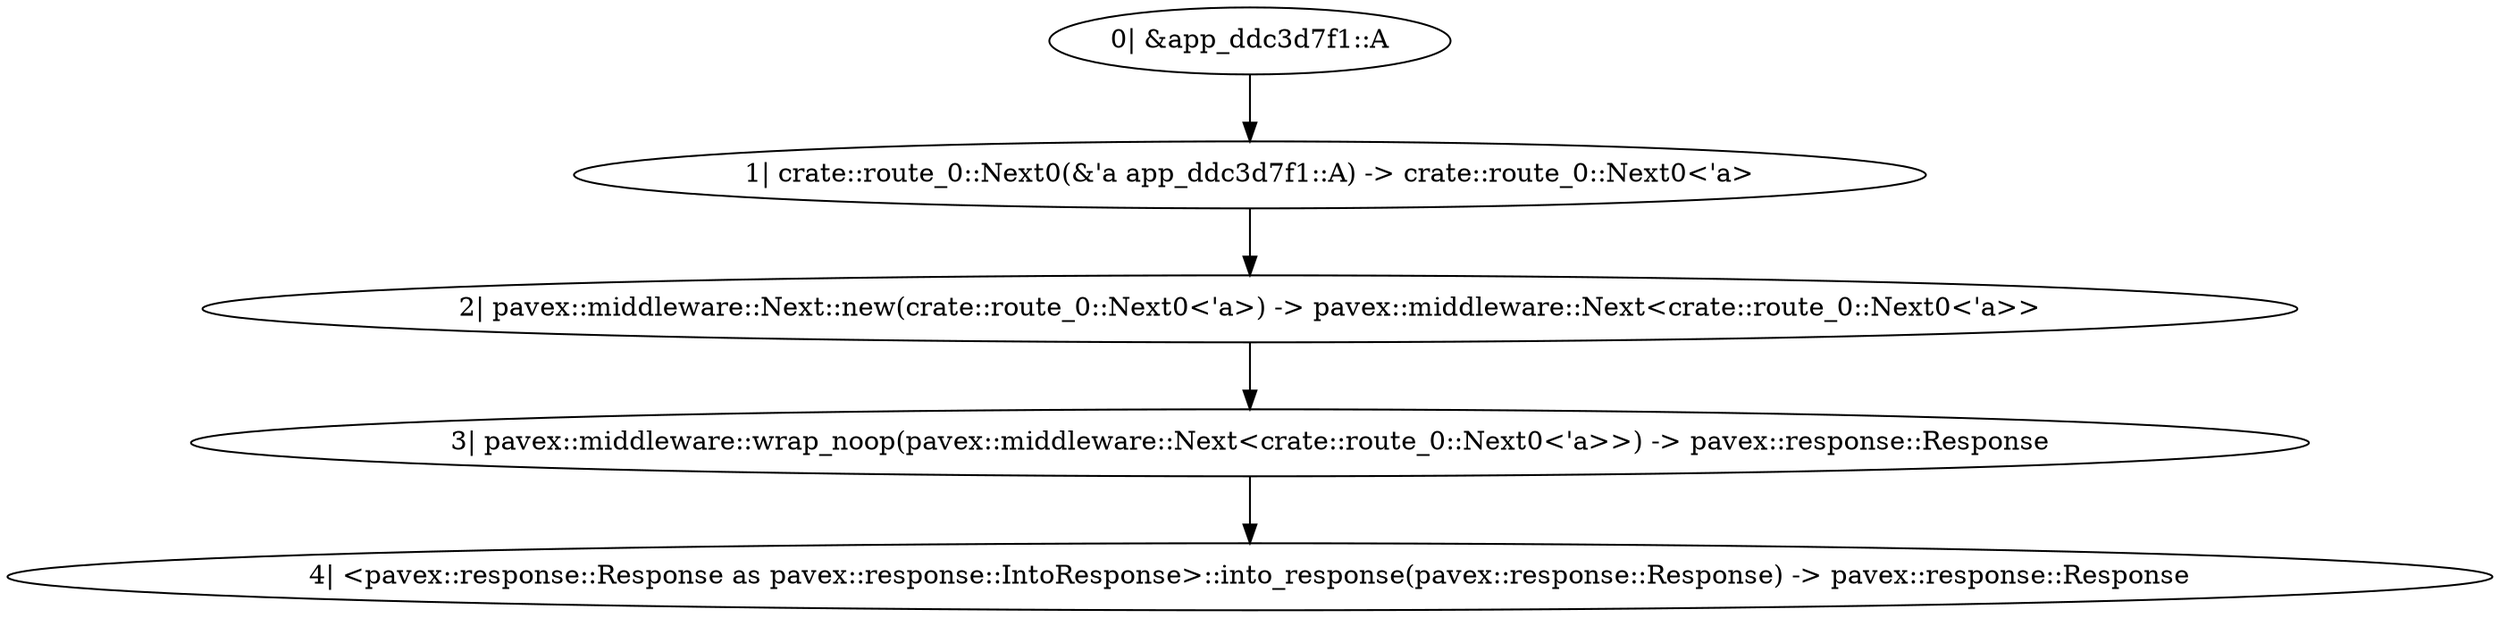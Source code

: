 digraph "GET / - 0" {
    0 [ label = "0| &app_ddc3d7f1::A"]
    1 [ label = "1| crate::route_0::Next0(&'a app_ddc3d7f1::A) -> crate::route_0::Next0<'a>"]
    2 [ label = "2| pavex::middleware::Next::new(crate::route_0::Next0<'a>) -> pavex::middleware::Next<crate::route_0::Next0<'a>>"]
    3 [ label = "3| pavex::middleware::wrap_noop(pavex::middleware::Next<crate::route_0::Next0<'a>>) -> pavex::response::Response"]
    4 [ label = "4| <pavex::response::Response as pavex::response::IntoResponse>::into_response(pavex::response::Response) -> pavex::response::Response"]
    2 -> 3 [ ]
    1 -> 2 [ ]
    3 -> 4 [ ]
    0 -> 1 [ ]
}

digraph "GET / - 1" {
    0 [ label = "0| &app_ddc3d7f1::A"]
    1 [ label = "1| app_ddc3d7f1::Generic::new(&''a app_ddc3d7f1::A) -> app_ddc3d7f1::Generic<'a>"]
    2 [ label = "2| app_ddc3d7f1::handler::<app_ddc3d7f1::Generic>(app_ddc3d7f1::Generic<''a>) -> http::StatusCode"]
    3 [ label = "3| <http::StatusCode as pavex::response::IntoResponse>::into_response(http::StatusCode) -> pavex::response::Response"]
    1 -> 2 [ ]
    2 -> 3 [ ]
    0 -> 1 [ ]
}

digraph "* * - 0" {
    0 [ label = "0| &pavex::router::AllowedMethods"]
    1 [ label = "1| crate::route_1::Next0(&'a pavex::router::AllowedMethods) -> crate::route_1::Next0<'a>"]
    2 [ label = "2| pavex::middleware::Next::new(crate::route_1::Next0<'a>) -> pavex::middleware::Next<crate::route_1::Next0<'a>>"]
    3 [ label = "3| pavex::middleware::wrap_noop(pavex::middleware::Next<crate::route_1::Next0<'a>>) -> pavex::response::Response"]
    4 [ label = "4| <pavex::response::Response as pavex::response::IntoResponse>::into_response(pavex::response::Response) -> pavex::response::Response"]
    2 -> 3 [ ]
    1 -> 2 [ ]
    3 -> 4 [ ]
    0 -> 1 [ ]
}

digraph "* * - 1" {
    0 [ label = "0| &pavex::router::AllowedMethods"]
    1 [ label = "1| pavex::router::default_fallback(&pavex::router::AllowedMethods) -> pavex::response::Response"]
    2 [ label = "2| <pavex::response::Response as pavex::response::IntoResponse>::into_response(pavex::response::Response) -> pavex::response::Response"]
    1 -> 2 [ ]
    0 -> 1 [ ]
}

digraph app_state {
    0 [ label = "0| app_ddc3d7f1::A::new() -> app_ddc3d7f1::A"]
    1 [ label = "1| crate::ApplicationState(app_ddc3d7f1::A) -> crate::ApplicationState"]
    0 -> 1 [ ]
}

